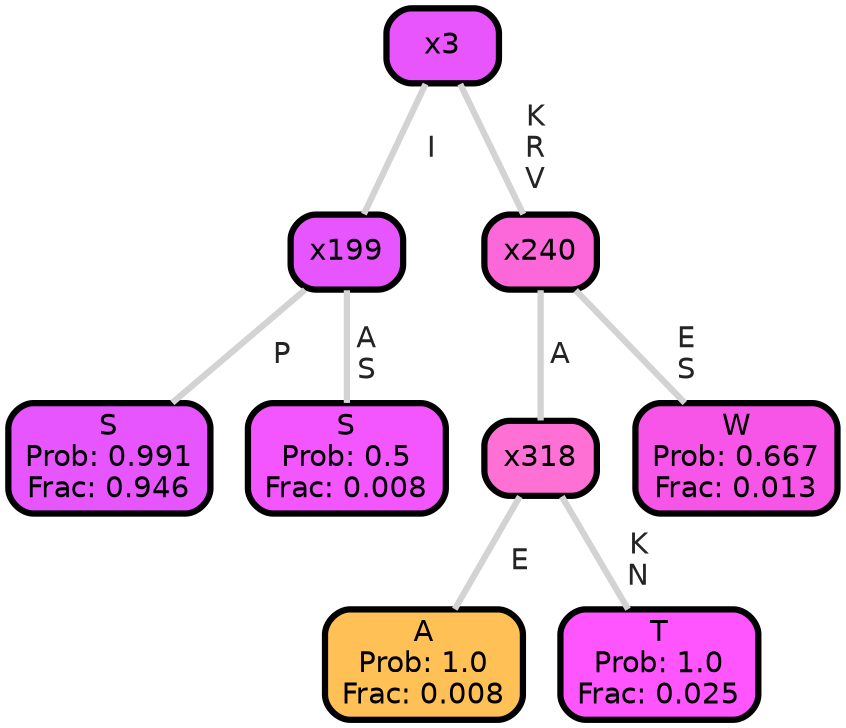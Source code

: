 graph Tree {
node [shape=box, style="filled, rounded",color="black",penwidth="3",fontcolor="black",                 fontname=helvetica] ;
graph [ranksep="0 equally", splines=straight,                 bgcolor=transparent, dpi=200] ;
edge [fontname=helvetica, fontweight=bold,fontcolor=grey14,color=lightgray] ;
0 [label="S
Prob: 0.991
Frac: 0.946", fillcolor="#e755ff"] ;
1 [label="x199", fillcolor="#e755ff"] ;
2 [label="S
Prob: 0.5
Frac: 0.008", fillcolor="#f355ff"] ;
3 [label="x3", fillcolor="#e855fd"] ;
4 [label="A
Prob: 1.0
Frac: 0.008", fillcolor="#ffc155"] ;
5 [label="x318", fillcolor="#ff70d4"] ;
6 [label="T
Prob: 1.0
Frac: 0.025", fillcolor="#ff55ff"] ;
7 [label="x240", fillcolor="#fc68d9"] ;
8 [label="W
Prob: 0.667
Frac: 0.013", fillcolor="#f755e7"] ;
1 -- 0 [label=" P",penwidth=3] ;
1 -- 2 [label=" A\n S",penwidth=3] ;
3 -- 1 [label=" I",penwidth=3] ;
3 -- 7 [label=" K\n R\n V",penwidth=3] ;
5 -- 4 [label=" E",penwidth=3] ;
5 -- 6 [label=" K\n N",penwidth=3] ;
7 -- 5 [label=" A",penwidth=3] ;
7 -- 8 [label=" E\n S",penwidth=3] ;
{rank = same;}}